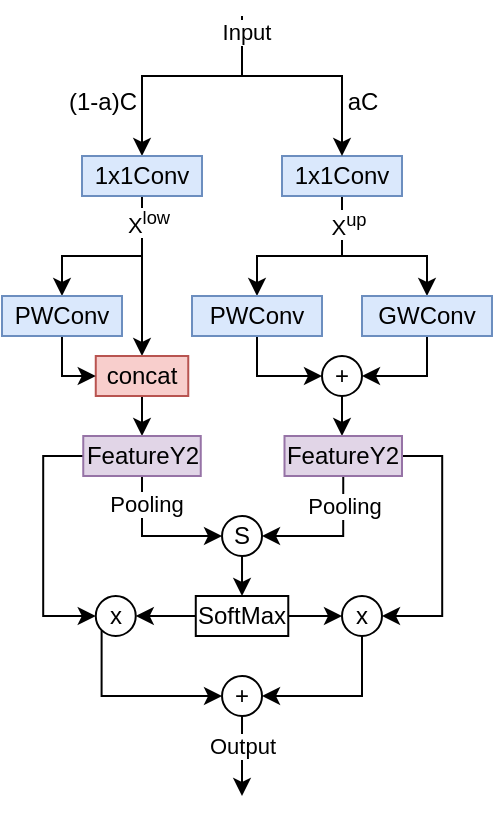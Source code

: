 <mxfile version="22.0.4" type="github">
  <diagram name="第 1 页" id="L62Syw4sW2Bvmkcxk8Q5">
    <mxGraphModel dx="2004" dy="1131" grid="1" gridSize="10" guides="1" tooltips="1" connect="1" arrows="1" fold="1" page="1" pageScale="1" pageWidth="827" pageHeight="1169" math="1" shadow="0">
      <root>
        <mxCell id="0" />
        <mxCell id="1" parent="0" />
        <mxCell id="Ur8V6VJK2JBpg7Gshukn-2" value="" style="endArrow=classic;html=1;rounded=0;entryX=0.5;entryY=0;entryDx=0;entryDy=0;" parent="1" target="Ur8V6VJK2JBpg7Gshukn-3" edge="1">
          <mxGeometry width="50" height="50" relative="1" as="geometry">
            <mxPoint x="380" y="210" as="sourcePoint" />
            <mxPoint x="380" y="250" as="targetPoint" />
            <Array as="points">
              <mxPoint x="380" y="240" />
              <mxPoint x="330" y="240" />
            </Array>
          </mxGeometry>
        </mxCell>
        <mxCell id="Ur8V6VJK2JBpg7Gshukn-22" style="edgeStyle=orthogonalEdgeStyle;rounded=0;orthogonalLoop=1;jettySize=auto;html=1;exitX=0.5;exitY=1;exitDx=0;exitDy=0;" parent="1" source="Ur8V6VJK2JBpg7Gshukn-3" edge="1">
          <mxGeometry relative="1" as="geometry">
            <mxPoint x="330" y="380" as="targetPoint" />
          </mxGeometry>
        </mxCell>
        <mxCell id="U6GN84W_XhxQD2ambfGV-3" style="edgeStyle=orthogonalEdgeStyle;rounded=0;orthogonalLoop=1;jettySize=auto;html=1;exitX=0.5;exitY=1;exitDx=0;exitDy=0;entryX=0.5;entryY=0;entryDx=0;entryDy=0;" parent="1" source="Ur8V6VJK2JBpg7Gshukn-3" target="Ur8V6VJK2JBpg7Gshukn-16" edge="1">
          <mxGeometry relative="1" as="geometry">
            <Array as="points">
              <mxPoint x="330" y="330" />
              <mxPoint x="290" y="330" />
            </Array>
          </mxGeometry>
        </mxCell>
        <mxCell id="U6GN84W_XhxQD2ambfGV-4" value="X&lt;sup&gt;low&lt;/sup&gt;" style="edgeLabel;html=1;align=center;verticalAlign=middle;resizable=0;points=[];" parent="U6GN84W_XhxQD2ambfGV-3" vertex="1" connectable="0">
          <mxGeometry x="-0.711" y="3" relative="1" as="geometry">
            <mxPoint as="offset" />
          </mxGeometry>
        </mxCell>
        <mxCell id="Ur8V6VJK2JBpg7Gshukn-3" value="1x1Conv" style="rounded=0;whiteSpace=wrap;html=1;fillColor=#dae8fc;strokeColor=#6c8ebf;" parent="1" vertex="1">
          <mxGeometry x="300" y="280" width="60" height="20" as="geometry" />
        </mxCell>
        <mxCell id="Ur8V6VJK2JBpg7Gshukn-24" style="edgeStyle=orthogonalEdgeStyle;rounded=0;orthogonalLoop=1;jettySize=auto;html=1;exitX=0.5;exitY=1;exitDx=0;exitDy=0;entryX=0.5;entryY=0;entryDx=0;entryDy=0;" parent="1" source="Ur8V6VJK2JBpg7Gshukn-7" target="Ur8V6VJK2JBpg7Gshukn-17" edge="1">
          <mxGeometry relative="1" as="geometry">
            <Array as="points">
              <mxPoint x="430" y="330" />
              <mxPoint x="388" y="330" />
            </Array>
          </mxGeometry>
        </mxCell>
        <mxCell id="Ur8V6VJK2JBpg7Gshukn-25" style="edgeStyle=orthogonalEdgeStyle;rounded=0;orthogonalLoop=1;jettySize=auto;html=1;exitX=0.5;exitY=1;exitDx=0;exitDy=0;entryX=0.5;entryY=0;entryDx=0;entryDy=0;" parent="1" source="Ur8V6VJK2JBpg7Gshukn-7" target="Ur8V6VJK2JBpg7Gshukn-18" edge="1">
          <mxGeometry relative="1" as="geometry">
            <Array as="points">
              <mxPoint x="430" y="330" />
              <mxPoint x="473" y="330" />
            </Array>
          </mxGeometry>
        </mxCell>
        <mxCell id="U6GN84W_XhxQD2ambfGV-8" value="X&lt;sup&gt;up&lt;/sup&gt;" style="edgeLabel;html=1;align=center;verticalAlign=middle;resizable=0;points=[];" parent="Ur8V6VJK2JBpg7Gshukn-25" vertex="1" connectable="0">
          <mxGeometry x="-0.697" y="3" relative="1" as="geometry">
            <mxPoint as="offset" />
          </mxGeometry>
        </mxCell>
        <mxCell id="Ur8V6VJK2JBpg7Gshukn-7" value="1x1Conv" style="rounded=0;whiteSpace=wrap;html=1;fillColor=#dae8fc;strokeColor=#6c8ebf;" parent="1" vertex="1">
          <mxGeometry x="400" y="280" width="60" height="20" as="geometry" />
        </mxCell>
        <mxCell id="Ur8V6VJK2JBpg7Gshukn-8" value="" style="endArrow=classic;html=1;rounded=0;entryX=0.5;entryY=0;entryDx=0;entryDy=0;" parent="1" target="Ur8V6VJK2JBpg7Gshukn-7" edge="1">
          <mxGeometry width="50" height="50" relative="1" as="geometry">
            <mxPoint x="380" y="210" as="sourcePoint" />
            <mxPoint x="440" y="550" as="targetPoint" />
            <Array as="points">
              <mxPoint x="380" y="220" />
              <mxPoint x="380" y="240" />
              <mxPoint x="430" y="240" />
            </Array>
          </mxGeometry>
        </mxCell>
        <mxCell id="VcxKodku8BXHEVl9nZtI-45" value="Input" style="edgeLabel;html=1;align=center;verticalAlign=middle;resizable=0;points=[];" vertex="1" connectable="0" parent="Ur8V6VJK2JBpg7Gshukn-8">
          <mxGeometry x="-0.867" y="2" relative="1" as="geometry">
            <mxPoint as="offset" />
          </mxGeometry>
        </mxCell>
        <mxCell id="Ur8V6VJK2JBpg7Gshukn-10" value="aC" style="text;html=1;align=center;verticalAlign=middle;resizable=0;points=[];autosize=1;strokeColor=none;fillColor=none;" parent="1" vertex="1">
          <mxGeometry x="420" y="238" width="40" height="30" as="geometry" />
        </mxCell>
        <mxCell id="Ur8V6VJK2JBpg7Gshukn-11" value="(1-a)C" style="text;html=1;align=center;verticalAlign=middle;resizable=0;points=[];autosize=1;strokeColor=none;fillColor=none;" parent="1" vertex="1">
          <mxGeometry x="280" y="238" width="60" height="30" as="geometry" />
        </mxCell>
        <mxCell id="VcxKodku8BXHEVl9nZtI-7" style="edgeStyle=orthogonalEdgeStyle;rounded=0;orthogonalLoop=1;jettySize=auto;html=1;exitX=0.5;exitY=1;exitDx=0;exitDy=0;entryX=0.5;entryY=0;entryDx=0;entryDy=0;" edge="1" parent="1" source="Ur8V6VJK2JBpg7Gshukn-12" target="VcxKodku8BXHEVl9nZtI-5">
          <mxGeometry relative="1" as="geometry" />
        </mxCell>
        <mxCell id="Ur8V6VJK2JBpg7Gshukn-12" value="concat" style="rounded=0;whiteSpace=wrap;html=1;fillColor=#f8cecc;strokeColor=#b85450;" parent="1" vertex="1">
          <mxGeometry x="306.88" y="380" width="46.25" height="20" as="geometry" />
        </mxCell>
        <mxCell id="Ur8V6VJK2JBpg7Gshukn-20" style="edgeStyle=orthogonalEdgeStyle;rounded=0;orthogonalLoop=1;jettySize=auto;html=1;exitX=0.5;exitY=1;exitDx=0;exitDy=0;entryX=0;entryY=0.5;entryDx=0;entryDy=0;" parent="1" source="Ur8V6VJK2JBpg7Gshukn-16" target="Ur8V6VJK2JBpg7Gshukn-12" edge="1">
          <mxGeometry relative="1" as="geometry">
            <Array as="points">
              <mxPoint x="290" y="390" />
            </Array>
          </mxGeometry>
        </mxCell>
        <mxCell id="Ur8V6VJK2JBpg7Gshukn-16" value="PWConv" style="rounded=0;whiteSpace=wrap;html=1;fillColor=#dae8fc;strokeColor=#6c8ebf;" parent="1" vertex="1">
          <mxGeometry x="260" y="350" width="60" height="20" as="geometry" />
        </mxCell>
        <mxCell id="Ur8V6VJK2JBpg7Gshukn-26" style="edgeStyle=orthogonalEdgeStyle;rounded=0;orthogonalLoop=1;jettySize=auto;html=1;exitX=0.5;exitY=1;exitDx=0;exitDy=0;entryX=0;entryY=0.5;entryDx=0;entryDy=0;" parent="1" source="Ur8V6VJK2JBpg7Gshukn-17" target="Ur8V6VJK2JBpg7Gshukn-30" edge="1">
          <mxGeometry relative="1" as="geometry">
            <mxPoint x="403.75" y="390" as="targetPoint" />
            <Array as="points">
              <mxPoint x="388" y="390" />
            </Array>
          </mxGeometry>
        </mxCell>
        <mxCell id="Ur8V6VJK2JBpg7Gshukn-17" value="PWConv" style="rounded=0;whiteSpace=wrap;html=1;fillColor=#dae8fc;strokeColor=#6c8ebf;" parent="1" vertex="1">
          <mxGeometry x="355" y="350" width="65" height="20" as="geometry" />
        </mxCell>
        <mxCell id="U6GN84W_XhxQD2ambfGV-11" style="edgeStyle=orthogonalEdgeStyle;rounded=0;orthogonalLoop=1;jettySize=auto;html=1;exitX=0.5;exitY=1;exitDx=0;exitDy=0;entryX=1;entryY=0.5;entryDx=0;entryDy=0;" parent="1" source="Ur8V6VJK2JBpg7Gshukn-18" target="Ur8V6VJK2JBpg7Gshukn-30" edge="1">
          <mxGeometry relative="1" as="geometry">
            <Array as="points">
              <mxPoint x="473" y="390" />
            </Array>
          </mxGeometry>
        </mxCell>
        <mxCell id="Ur8V6VJK2JBpg7Gshukn-18" value="GWConv" style="rounded=0;whiteSpace=wrap;html=1;fillColor=#dae8fc;strokeColor=#6c8ebf;" parent="1" vertex="1">
          <mxGeometry x="440" y="350" width="65" height="20" as="geometry" />
        </mxCell>
        <mxCell id="VcxKodku8BXHEVl9nZtI-4" value="" style="edgeStyle=orthogonalEdgeStyle;rounded=0;orthogonalLoop=1;jettySize=auto;html=1;" edge="1" parent="1" source="Ur8V6VJK2JBpg7Gshukn-30">
          <mxGeometry relative="1" as="geometry">
            <mxPoint x="430" y="420" as="targetPoint" />
          </mxGeometry>
        </mxCell>
        <mxCell id="Ur8V6VJK2JBpg7Gshukn-30" value="+" style="ellipse;whiteSpace=wrap;html=1;aspect=fixed;" parent="1" vertex="1">
          <mxGeometry x="420" y="380" width="20" height="20" as="geometry" />
        </mxCell>
        <mxCell id="VcxKodku8BXHEVl9nZtI-10" style="edgeStyle=orthogonalEdgeStyle;rounded=0;orthogonalLoop=1;jettySize=auto;html=1;exitX=0.5;exitY=1;exitDx=0;exitDy=0;entryX=0;entryY=0.5;entryDx=0;entryDy=0;" edge="1" parent="1" source="VcxKodku8BXHEVl9nZtI-5" target="VcxKodku8BXHEVl9nZtI-12">
          <mxGeometry relative="1" as="geometry">
            <mxPoint x="330" y="460" as="targetPoint" />
            <Array as="points">
              <mxPoint x="330" y="470" />
            </Array>
          </mxGeometry>
        </mxCell>
        <mxCell id="VcxKodku8BXHEVl9nZtI-30" value="Pooling" style="edgeLabel;html=1;align=center;verticalAlign=middle;resizable=0;points=[];" vertex="1" connectable="0" parent="VcxKodku8BXHEVl9nZtI-10">
          <mxGeometry x="-0.6" y="2" relative="1" as="geometry">
            <mxPoint as="offset" />
          </mxGeometry>
        </mxCell>
        <mxCell id="VcxKodku8BXHEVl9nZtI-36" style="edgeStyle=orthogonalEdgeStyle;rounded=0;orthogonalLoop=1;jettySize=auto;html=1;exitX=0;exitY=0.5;exitDx=0;exitDy=0;entryX=0;entryY=0.5;entryDx=0;entryDy=0;" edge="1" parent="1" source="VcxKodku8BXHEVl9nZtI-5" target="VcxKodku8BXHEVl9nZtI-18">
          <mxGeometry relative="1" as="geometry" />
        </mxCell>
        <mxCell id="VcxKodku8BXHEVl9nZtI-5" value="FeatureY2" style="rounded=0;whiteSpace=wrap;html=1;fillColor=#e1d5e7;strokeColor=#9673a6;" vertex="1" parent="1">
          <mxGeometry x="300.63" y="420" width="58.75" height="20" as="geometry" />
        </mxCell>
        <mxCell id="VcxKodku8BXHEVl9nZtI-11" style="edgeStyle=orthogonalEdgeStyle;rounded=0;orthogonalLoop=1;jettySize=auto;html=1;exitX=0.5;exitY=1;exitDx=0;exitDy=0;entryX=1;entryY=0.5;entryDx=0;entryDy=0;" edge="1" parent="1" source="VcxKodku8BXHEVl9nZtI-6" target="VcxKodku8BXHEVl9nZtI-12">
          <mxGeometry relative="1" as="geometry">
            <mxPoint x="430" y="460" as="targetPoint" />
            <Array as="points">
              <mxPoint x="431" y="470" />
            </Array>
          </mxGeometry>
        </mxCell>
        <mxCell id="VcxKodku8BXHEVl9nZtI-29" value="Pooling" style="edgeLabel;html=1;align=center;verticalAlign=middle;resizable=0;points=[];" vertex="1" connectable="0" parent="VcxKodku8BXHEVl9nZtI-11">
          <mxGeometry x="-0.571" relative="1" as="geometry">
            <mxPoint as="offset" />
          </mxGeometry>
        </mxCell>
        <mxCell id="VcxKodku8BXHEVl9nZtI-37" style="edgeStyle=orthogonalEdgeStyle;rounded=0;orthogonalLoop=1;jettySize=auto;html=1;exitX=1;exitY=0.5;exitDx=0;exitDy=0;entryX=1;entryY=0.5;entryDx=0;entryDy=0;" edge="1" parent="1" source="VcxKodku8BXHEVl9nZtI-6" target="VcxKodku8BXHEVl9nZtI-19">
          <mxGeometry relative="1" as="geometry" />
        </mxCell>
        <mxCell id="VcxKodku8BXHEVl9nZtI-6" value="FeatureY2" style="rounded=0;whiteSpace=wrap;html=1;fillColor=#e1d5e7;strokeColor=#9673a6;" vertex="1" parent="1">
          <mxGeometry x="401.25" y="420" width="58.75" height="20" as="geometry" />
        </mxCell>
        <mxCell id="VcxKodku8BXHEVl9nZtI-17" style="edgeStyle=orthogonalEdgeStyle;rounded=0;orthogonalLoop=1;jettySize=auto;html=1;exitX=0.5;exitY=1;exitDx=0;exitDy=0;entryX=0.5;entryY=0;entryDx=0;entryDy=0;" edge="1" parent="1" source="VcxKodku8BXHEVl9nZtI-12" target="VcxKodku8BXHEVl9nZtI-16">
          <mxGeometry relative="1" as="geometry" />
        </mxCell>
        <mxCell id="VcxKodku8BXHEVl9nZtI-12" value="S" style="ellipse;whiteSpace=wrap;html=1;aspect=fixed;" vertex="1" parent="1">
          <mxGeometry x="370.01" y="460" width="20" height="20" as="geometry" />
        </mxCell>
        <mxCell id="VcxKodku8BXHEVl9nZtI-38" value="" style="edgeStyle=orthogonalEdgeStyle;rounded=0;orthogonalLoop=1;jettySize=auto;html=1;" edge="1" parent="1" source="VcxKodku8BXHEVl9nZtI-16" target="VcxKodku8BXHEVl9nZtI-19">
          <mxGeometry relative="1" as="geometry" />
        </mxCell>
        <mxCell id="VcxKodku8BXHEVl9nZtI-39" value="" style="edgeStyle=orthogonalEdgeStyle;rounded=0;orthogonalLoop=1;jettySize=auto;html=1;" edge="1" parent="1" source="VcxKodku8BXHEVl9nZtI-16" target="VcxKodku8BXHEVl9nZtI-18">
          <mxGeometry relative="1" as="geometry" />
        </mxCell>
        <mxCell id="VcxKodku8BXHEVl9nZtI-16" value="SoftMax" style="rounded=0;whiteSpace=wrap;html=1;" vertex="1" parent="1">
          <mxGeometry x="356.89" y="500" width="46.25" height="20" as="geometry" />
        </mxCell>
        <mxCell id="VcxKodku8BXHEVl9nZtI-41" style="edgeStyle=orthogonalEdgeStyle;rounded=0;orthogonalLoop=1;jettySize=auto;html=1;exitX=0;exitY=1;exitDx=0;exitDy=0;entryX=0;entryY=0.5;entryDx=0;entryDy=0;" edge="1" parent="1" source="VcxKodku8BXHEVl9nZtI-18" target="VcxKodku8BXHEVl9nZtI-40">
          <mxGeometry relative="1" as="geometry">
            <Array as="points">
              <mxPoint x="310" y="550" />
            </Array>
          </mxGeometry>
        </mxCell>
        <mxCell id="VcxKodku8BXHEVl9nZtI-18" value="x" style="ellipse;whiteSpace=wrap;html=1;aspect=fixed;" vertex="1" parent="1">
          <mxGeometry x="306.88" y="500" width="20" height="20" as="geometry" />
        </mxCell>
        <mxCell id="VcxKodku8BXHEVl9nZtI-42" style="edgeStyle=orthogonalEdgeStyle;rounded=0;orthogonalLoop=1;jettySize=auto;html=1;exitX=0.5;exitY=1;exitDx=0;exitDy=0;entryX=1;entryY=0.5;entryDx=0;entryDy=0;" edge="1" parent="1" source="VcxKodku8BXHEVl9nZtI-19" target="VcxKodku8BXHEVl9nZtI-40">
          <mxGeometry relative="1" as="geometry" />
        </mxCell>
        <mxCell id="VcxKodku8BXHEVl9nZtI-19" value="x" style="ellipse;whiteSpace=wrap;html=1;aspect=fixed;" vertex="1" parent="1">
          <mxGeometry x="430" y="500" width="20" height="20" as="geometry" />
        </mxCell>
        <mxCell id="VcxKodku8BXHEVl9nZtI-43" style="edgeStyle=orthogonalEdgeStyle;rounded=0;orthogonalLoop=1;jettySize=auto;html=1;exitX=0.5;exitY=1;exitDx=0;exitDy=0;" edge="1" parent="1" source="VcxKodku8BXHEVl9nZtI-40">
          <mxGeometry relative="1" as="geometry">
            <mxPoint x="380" y="600" as="targetPoint" />
          </mxGeometry>
        </mxCell>
        <mxCell id="VcxKodku8BXHEVl9nZtI-44" value="Output" style="edgeLabel;html=1;align=center;verticalAlign=middle;resizable=0;points=[];" vertex="1" connectable="0" parent="VcxKodku8BXHEVl9nZtI-43">
          <mxGeometry x="-0.259" relative="1" as="geometry">
            <mxPoint as="offset" />
          </mxGeometry>
        </mxCell>
        <mxCell id="VcxKodku8BXHEVl9nZtI-40" value="+" style="ellipse;whiteSpace=wrap;html=1;aspect=fixed;" vertex="1" parent="1">
          <mxGeometry x="370.01" y="540" width="20" height="20" as="geometry" />
        </mxCell>
      </root>
    </mxGraphModel>
  </diagram>
</mxfile>
